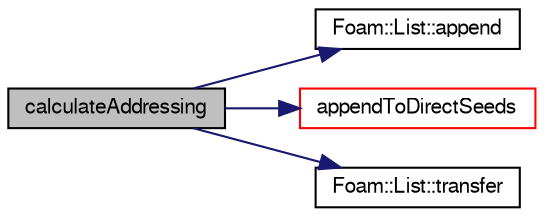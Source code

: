 digraph "calculateAddressing"
{
  bgcolor="transparent";
  edge [fontname="FreeSans",fontsize="10",labelfontname="FreeSans",labelfontsize="10"];
  node [fontname="FreeSans",fontsize="10",shape=record];
  rankdir="LR";
  Node37 [label="calculateAddressing",height=0.2,width=0.4,color="black", fillcolor="grey75", style="filled", fontcolor="black"];
  Node37 -> Node38 [color="midnightblue",fontsize="10",style="solid",fontname="FreeSans"];
  Node38 [label="Foam::List::append",height=0.2,width=0.4,color="black",URL="$a25694.html#a399dd2bf0d9a32016717dc90126f016b",tooltip="Append an element at the end of the list. "];
  Node37 -> Node39 [color="midnightblue",fontsize="10",style="solid",fontname="FreeSans"];
  Node39 [label="appendToDirectSeeds",height=0.2,width=0.4,color="red",URL="$a29242.html#aa20260d1d33b5ad24125024b4a912a26",tooltip="Append to list of src mesh seed indices. "];
  Node37 -> Node44 [color="midnightblue",fontsize="10",style="solid",fontname="FreeSans"];
  Node44 [label="Foam::List::transfer",height=0.2,width=0.4,color="black",URL="$a25694.html#a25ad1d2084d16b234b0cf91c07e832c0",tooltip="Transfer the contents of the argument List into this list. "];
}
